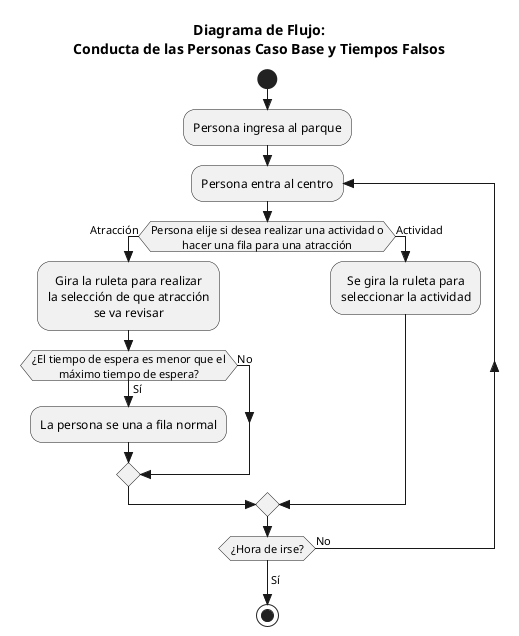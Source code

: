 @startuml NoStrat

    skinparam style strictuml
    skinparam defaultTextAlignment center

    title Diagrama de Flujo:\nConducta de las Personas Caso Base y Tiempos Falsos

    start 
        :Persona ingresa al parque;
        repeat :Persona entra al centro;
            if (Persona elije si desea realizar una actividad o\nhacer una fila para una atracción) then (Atracción)
                    :Gira la ruleta para realizar\nla selección de que atracción\nse va revisar;
                    if (¿El tiempo de espera es menor que el\nmáximo tiempo de espera?) then (Sí)
                        :La persona se una a fila normal;
                    else (No)
                    endif
            else (Actividad)
                        :Se gira la ruleta para\nseleccionar la actividad;
            endif
        repeat while (¿Hora de irse?) is (No) 
        -> Sí;
    stop

@enduml
